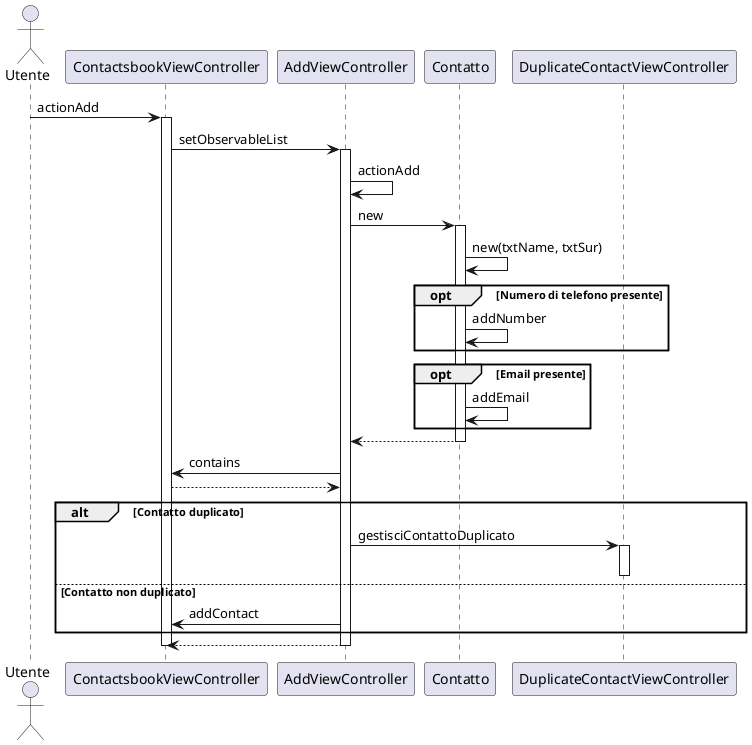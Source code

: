 @startuml
actor Utente
participant ContactsbookViewController
participant AddViewController
participant "Contatto" as Contact
participant DuplicateContactViewController


Utente -> ContactsbookViewController: actionAdd
activate ContactsbookViewController
ContactsbookViewController->AddViewController: setObservableList
activate AddViewController
AddViewController -> AddViewController: actionAdd
AddViewController -> Contact: new
activate Contact
Contact->Contact: new(txtName, txtSur)
opt Numero di telefono presente
    Contact -> Contact: addNumber
end
opt Email presente
    Contact -> Contact: addEmail
end
Contact --> AddViewController
deactivate Contact
AddViewController->ContactsbookViewController: contains
ContactsbookViewController-->AddViewController
alt Contatto duplicato
    AddViewController -> DuplicateContactViewController: gestisciContattoDuplicato
    activate DuplicateContactViewController
    deactivate DuplicateContactViewController 
else Contatto non duplicato
    AddViewController -> ContactsbookViewController: addContact
end
deactivate Contact
AddViewController-->ContactsbookViewController
deactivate AddViewController
deactivate ContactsbookViewController
@enduml 